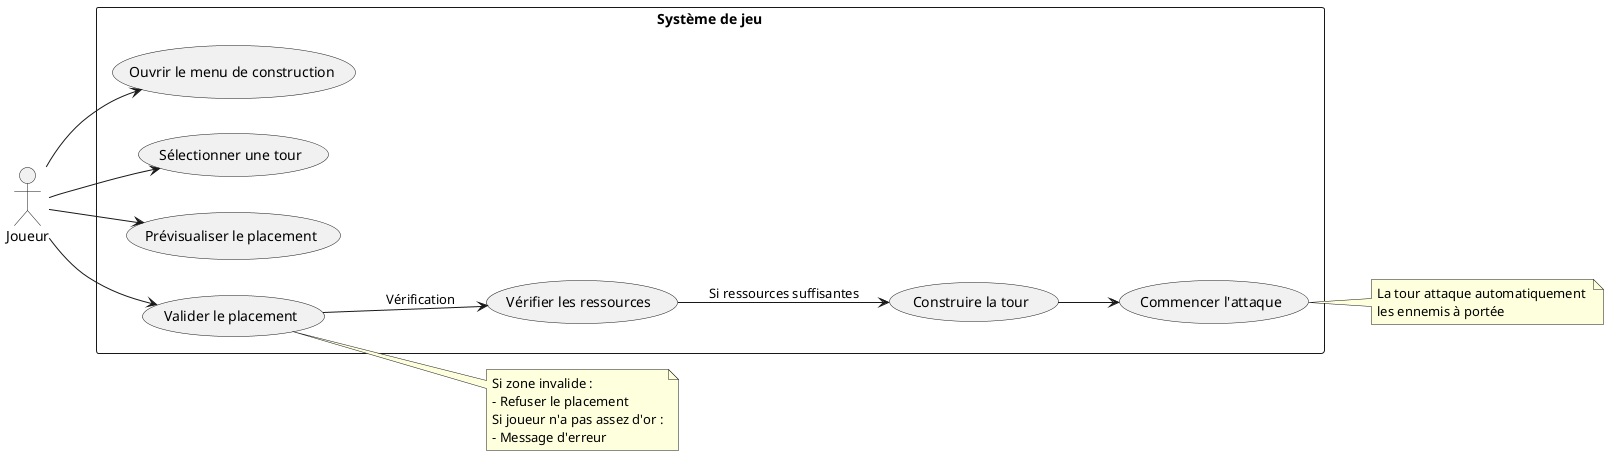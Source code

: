 @startuml PlaceTowerOnMap
left to right direction
skinparam packageStyle rectangle

actor Joueur as J

rectangle "Système de jeu" {
    usecase "Ouvrir le menu de construction" as UC1
    usecase "Sélectionner une tour" as UC2
    usecase "Prévisualiser le placement" as UC3
    usecase "Valider le placement" as UC4
    usecase "Vérifier les ressources" as UC5
    usecase "Construire la tour" as UC6
    usecase "Commencer l'attaque" as UC7
}

J --> UC1
J --> UC2
J --> UC3
J --> UC4
UC4 --> UC5 : Vérification
UC5 --> UC6 : Si ressources suffisantes
UC6 --> UC7


note right of UC4
    Si zone invalide :
    - Refuser le placement
    Si joueur n'a pas assez d'or :
    - Message d'erreur
end note

note right of UC7
    La tour attaque automatiquement 
    les ennemis à portée
end note

@enduml
